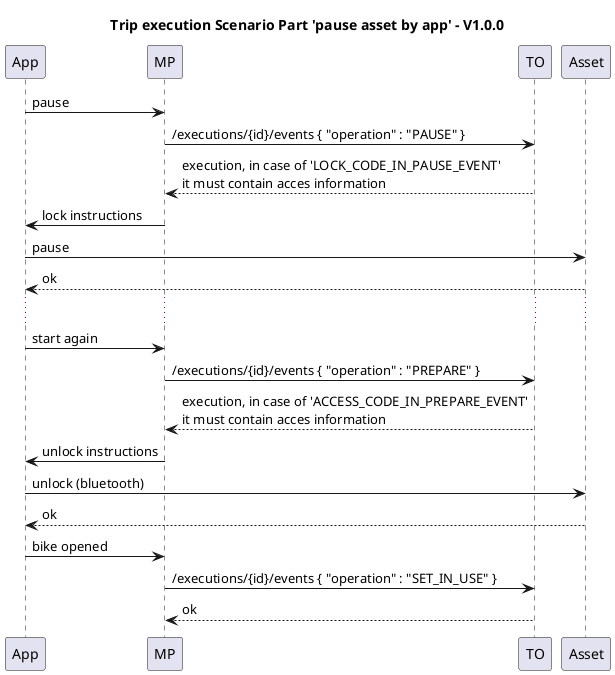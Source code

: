 @startuml pause-asset-by-app
title Trip execution Scenario Part 'pause asset by app' - V1.0.0

participant App
participant MP
participant TO
participant Asset

App -> MP : pause
MP -> TO : /executions/{id}/events { "operation" : "PAUSE" }
return execution, in case of 'LOCK_CODE_IN_PAUSE_EVENT'\nit must contain acces information

MP -> App : lock instructions
App -> Asset : pause
return ok

...

App -> MP : start again
MP -> TO : /executions/{id}/events { "operation" : "PREPARE" }
return execution, in case of 'ACCESS_CODE_IN_PREPARE_EVENT'\nit must contain acces information

MP -> App : unlock instructions
App -> Asset : unlock (bluetooth)
return ok

App -> MP : bike opened
MP -> TO : /executions/{id}/events { "operation" : "SET_IN_USE" }
return ok

@enduml
